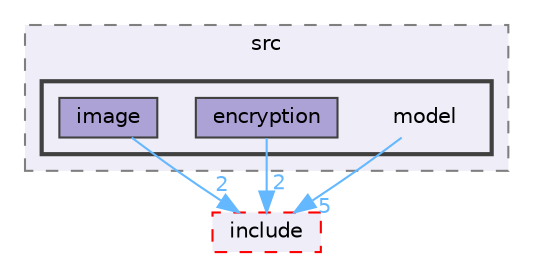 digraph "C:/Users/Katia/Documents/GitHub/code_base_obscuration/src/model"
{
 // LATEX_PDF_SIZE
  bgcolor="transparent";
  edge [fontname=Helvetica,fontsize=10,labelfontname=Helvetica,labelfontsize=10];
  node [fontname=Helvetica,fontsize=10,shape=box,height=0.2,width=0.4];
  compound=true
  subgraph clusterdir_300da7042ed4f667eb05a50c7902a11d {
    graph [ bgcolor="#efedf7", pencolor="grey50", label="src", fontname=Helvetica,fontsize=10 style="filled,dashed", URL="dir_300da7042ed4f667eb05a50c7902a11d.html",tooltip=""]
  subgraph clusterdir_949e27a7751d0c92030655a2cf20e072 {
    graph [ bgcolor="#efedf7", pencolor="grey25", label="", fontname=Helvetica,fontsize=10 style="filled,bold", URL="dir_949e27a7751d0c92030655a2cf20e072.html",tooltip=""]
    dir_949e27a7751d0c92030655a2cf20e072 [shape=plaintext, label="model"];
  dir_f303ae17e6956cc320865e6a2525be40 [label="encryption", fillcolor="#ada2d6", color="grey25", style="filled", URL="dir_f303ae17e6956cc320865e6a2525be40.html",tooltip=""];
  dir_a7771e0386ca71677a4be6a5cc6fcbe4 [label="image", fillcolor="#ada2d6", color="grey25", style="filled", URL="dir_a7771e0386ca71677a4be6a5cc6fcbe4.html",tooltip=""];
  }
  }
  dir_22d02f5bb5fe1487c74e4ebfacc28211 [label="include", fillcolor="#efedf7", color="red", style="filled,dashed", URL="dir_22d02f5bb5fe1487c74e4ebfacc28211.html",tooltip=""];
  dir_949e27a7751d0c92030655a2cf20e072->dir_22d02f5bb5fe1487c74e4ebfacc28211 [headlabel="5", labeldistance=1.5 headhref="dir_000031_000019.html" href="dir_000031_000019.html" color="steelblue1" fontcolor="steelblue1"];
  dir_f303ae17e6956cc320865e6a2525be40->dir_22d02f5bb5fe1487c74e4ebfacc28211 [headlabel="2", labeldistance=1.5 headhref="dir_000014_000019.html" href="dir_000014_000019.html" color="steelblue1" fontcolor="steelblue1"];
  dir_a7771e0386ca71677a4be6a5cc6fcbe4->dir_22d02f5bb5fe1487c74e4ebfacc28211 [headlabel="2", labeldistance=1.5 headhref="dir_000018_000019.html" href="dir_000018_000019.html" color="steelblue1" fontcolor="steelblue1"];
}
